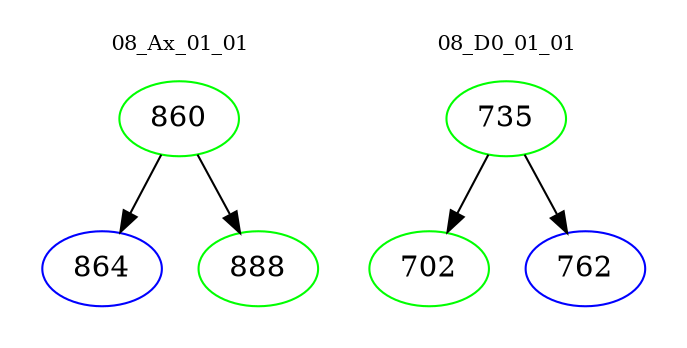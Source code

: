 digraph{
subgraph cluster_0 {
color = white
label = "08_Ax_01_01";
fontsize=10;
T0_860 [label="860", color="green"]
T0_860 -> T0_864 [color="black"]
T0_864 [label="864", color="blue"]
T0_860 -> T0_888 [color="black"]
T0_888 [label="888", color="green"]
}
subgraph cluster_1 {
color = white
label = "08_D0_01_01";
fontsize=10;
T1_735 [label="735", color="green"]
T1_735 -> T1_702 [color="black"]
T1_702 [label="702", color="green"]
T1_735 -> T1_762 [color="black"]
T1_762 [label="762", color="blue"]
}
}
